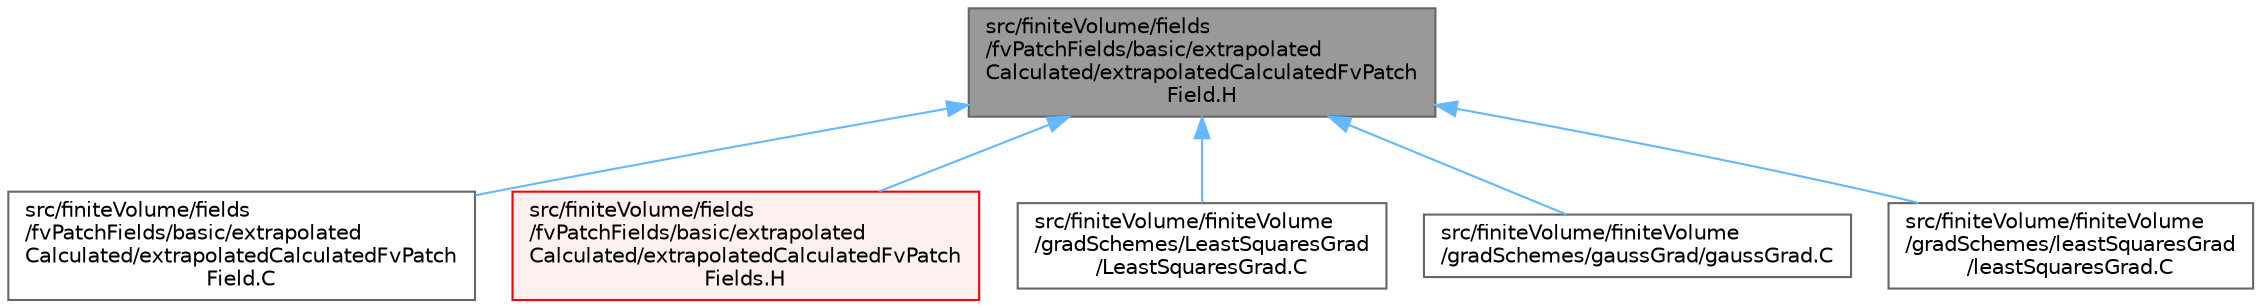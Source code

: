 digraph "src/finiteVolume/fields/fvPatchFields/basic/extrapolatedCalculated/extrapolatedCalculatedFvPatchField.H"
{
 // LATEX_PDF_SIZE
  bgcolor="transparent";
  edge [fontname=Helvetica,fontsize=10,labelfontname=Helvetica,labelfontsize=10];
  node [fontname=Helvetica,fontsize=10,shape=box,height=0.2,width=0.4];
  Node1 [id="Node000001",label="src/finiteVolume/fields\l/fvPatchFields/basic/extrapolated\lCalculated/extrapolatedCalculatedFvPatch\lField.H",height=0.2,width=0.4,color="gray40", fillcolor="grey60", style="filled", fontcolor="black",tooltip=" "];
  Node1 -> Node2 [id="edge1_Node000001_Node000002",dir="back",color="steelblue1",style="solid",tooltip=" "];
  Node2 [id="Node000002",label="src/finiteVolume/fields\l/fvPatchFields/basic/extrapolated\lCalculated/extrapolatedCalculatedFvPatch\lField.C",height=0.2,width=0.4,color="grey40", fillcolor="white", style="filled",URL="$extrapolatedCalculatedFvPatchField_8C.html",tooltip=" "];
  Node1 -> Node3 [id="edge2_Node000001_Node000003",dir="back",color="steelblue1",style="solid",tooltip=" "];
  Node3 [id="Node000003",label="src/finiteVolume/fields\l/fvPatchFields/basic/extrapolated\lCalculated/extrapolatedCalculatedFvPatch\lFields.H",height=0.2,width=0.4,color="red", fillcolor="#FFF0F0", style="filled",URL="$extrapolatedCalculatedFvPatchFields_8H.html",tooltip=" "];
  Node1 -> Node34 [id="edge3_Node000001_Node000034",dir="back",color="steelblue1",style="solid",tooltip=" "];
  Node34 [id="Node000034",label="src/finiteVolume/finiteVolume\l/gradSchemes/LeastSquaresGrad\l/LeastSquaresGrad.C",height=0.2,width=0.4,color="grey40", fillcolor="white", style="filled",URL="$LeastSquaresGrad_8C.html",tooltip=" "];
  Node1 -> Node35 [id="edge4_Node000001_Node000035",dir="back",color="steelblue1",style="solid",tooltip=" "];
  Node35 [id="Node000035",label="src/finiteVolume/finiteVolume\l/gradSchemes/gaussGrad/gaussGrad.C",height=0.2,width=0.4,color="grey40", fillcolor="white", style="filled",URL="$gaussGrad_8C.html",tooltip=" "];
  Node1 -> Node36 [id="edge5_Node000001_Node000036",dir="back",color="steelblue1",style="solid",tooltip=" "];
  Node36 [id="Node000036",label="src/finiteVolume/finiteVolume\l/gradSchemes/leastSquaresGrad\l/leastSquaresGrad.C",height=0.2,width=0.4,color="grey40", fillcolor="white", style="filled",URL="$leastSquaresGrad_8C.html",tooltip=" "];
}
